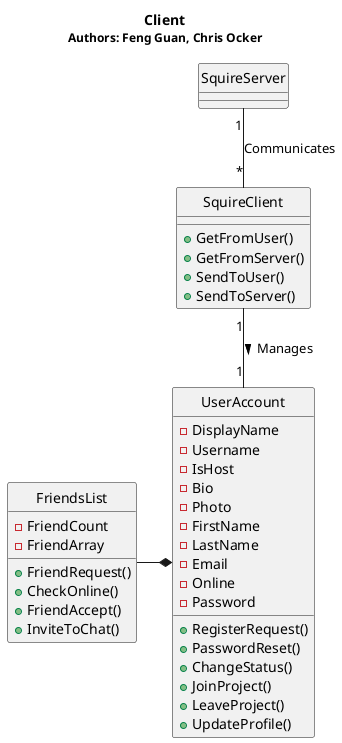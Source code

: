 @startuml
hide circles

Title <b>Client</b>\n<size:12>Authors: Feng Guan, Chris Ocker</size>


class "SquireServer" as ss

class "UserAccount" as ua {
-DisplayName
-Username
-IsHost
-Bio
-Photo
-FirstName
-LastName
-Email
-Online
-Password
+RegisterRequest()
+PasswordReset()
+ChangeStatus()
+JoinProject()
+LeaveProject()
+UpdateProfile()
}

class "SquireClient" as sc {
+GetFromUser()
+GetFromServer()
+SendToUser()
+SendToServer()
}


class "FriendsList" as fl {
-FriendCount
-FriendArray
+FriendRequest()
+CheckOnline()
+FriendAccept()
+InviteToChat()
}


sc "1"  -- "1" ua : Manages >
ss "1"  -- "*" sc : Communicates
fl  -r-* ua
@enduml

